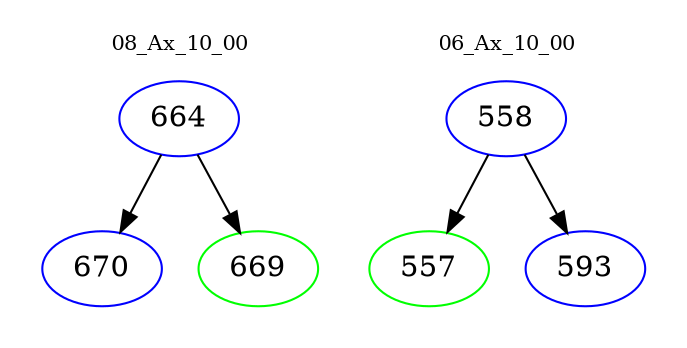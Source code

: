 digraph{
subgraph cluster_0 {
color = white
label = "08_Ax_10_00";
fontsize=10;
T0_664 [label="664", color="blue"]
T0_664 -> T0_670 [color="black"]
T0_670 [label="670", color="blue"]
T0_664 -> T0_669 [color="black"]
T0_669 [label="669", color="green"]
}
subgraph cluster_1 {
color = white
label = "06_Ax_10_00";
fontsize=10;
T1_558 [label="558", color="blue"]
T1_558 -> T1_557 [color="black"]
T1_557 [label="557", color="green"]
T1_558 -> T1_593 [color="black"]
T1_593 [label="593", color="blue"]
}
}
